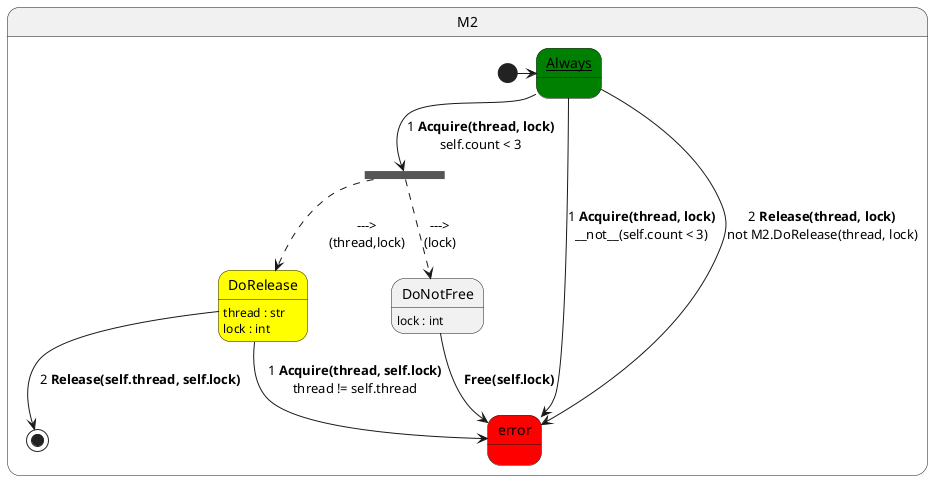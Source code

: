 @startuml
state M2{
  [*] -> __Always__
  state __Always__ #green
  state fork_state1 <<fork>>
  state DoRelease #yellow : thread : str\nlock : int
  state DoNotFree : lock : int
  __Always__ --> fork_state1 : 1 **Acquire(thread, lock)**\nself.count < 3
  fork_state1 -[dashed]-> DoRelease : \n--->\n(thread,lock)
  fork_state1 -[dashed]-> DoNotFree : \n--->\n(lock)
  state error #red
  __Always__ --> error : 1 **Acquire(thread, lock)**\n__not__(self.count < 3)
  state error #red
  __Always__ --> error : 2 **Release(thread, lock)**\nnot M2.DoRelease(thread, lock)
  state error #red
  DoRelease --> error : 1 **Acquire(thread, self.lock)**\nthread != self.thread
  DoRelease --> [*] : 2 **Release(self.thread, self.lock)**
  state error #red
  DoNotFree --> error : **Free(self.lock)**
}
@enduml